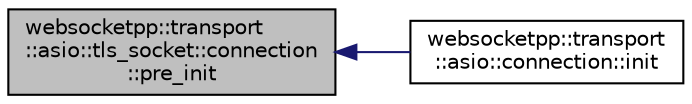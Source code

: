 digraph "websocketpp::transport::asio::tls_socket::connection::pre_init"
{
  edge [fontname="Helvetica",fontsize="10",labelfontname="Helvetica",labelfontsize="10"];
  node [fontname="Helvetica",fontsize="10",shape=record];
  rankdir="LR";
  Node37 [label="websocketpp::transport\l::asio::tls_socket::connection\l::pre_init",height=0.2,width=0.4,color="black", fillcolor="grey75", style="filled", fontcolor="black"];
  Node37 -> Node38 [dir="back",color="midnightblue",fontsize="10",style="solid",fontname="Helvetica"];
  Node38 [label="websocketpp::transport\l::asio::connection::init",height=0.2,width=0.4,color="black", fillcolor="white", style="filled",URL="$classwebsocketpp_1_1transport_1_1asio_1_1connection.html#ae09d85b808498f06bcc8d938c9107e8e",tooltip="Initialize transport for reading. "];
}
